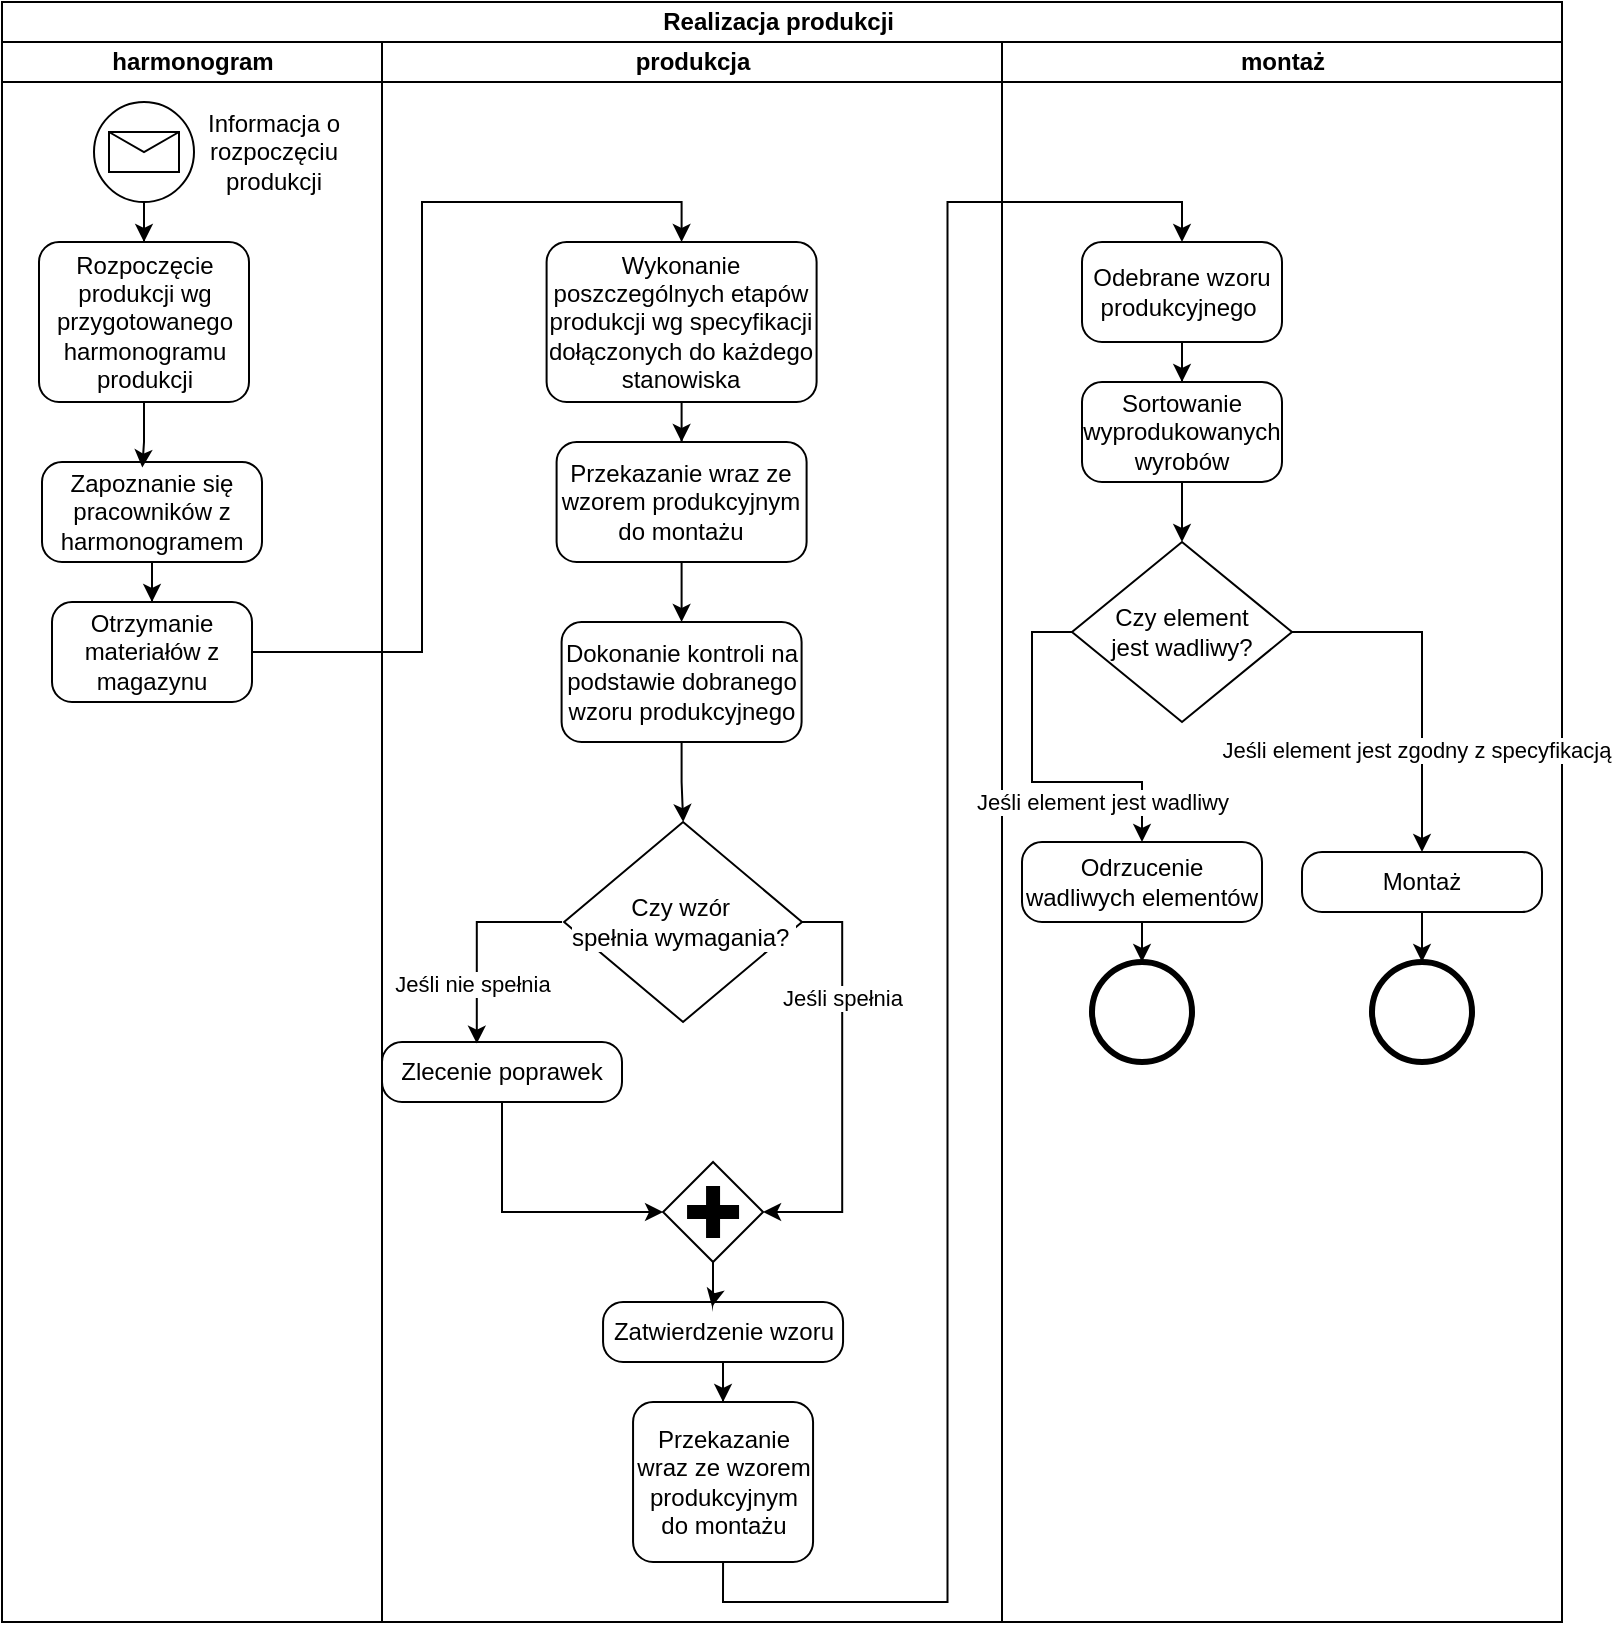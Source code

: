 <mxfile version="24.2.1" type="device">
  <diagram name="Strona-1" id="umhsl9T25zVRBC1JTRdh">
    <mxGraphModel dx="2232" dy="1144" grid="1" gridSize="10" guides="1" tooltips="1" connect="1" arrows="1" fold="1" page="1" pageScale="1" pageWidth="827" pageHeight="1169" math="0" shadow="0">
      <root>
        <mxCell id="0" />
        <mxCell id="1" parent="0" />
        <mxCell id="uruiMZscjxdL2ky3qDqT-1" value="Realizacja produkcji&amp;nbsp;" style="swimlane;html=1;childLayout=stackLayout;resizeParent=1;resizeParentMax=0;startSize=20;whiteSpace=wrap;" vertex="1" parent="1">
          <mxGeometry x="220" y="50" width="780" height="810" as="geometry" />
        </mxCell>
        <mxCell id="uruiMZscjxdL2ky3qDqT-2" value="harmonogram" style="swimlane;html=1;startSize=20;" vertex="1" parent="uruiMZscjxdL2ky3qDqT-1">
          <mxGeometry y="20" width="190" height="790" as="geometry" />
        </mxCell>
        <mxCell id="uruiMZscjxdL2ky3qDqT-5" value="" style="points=[[0.145,0.145,0],[0.5,0,0],[0.855,0.145,0],[1,0.5,0],[0.855,0.855,0],[0.5,1,0],[0.145,0.855,0],[0,0.5,0]];shape=mxgraph.bpmn.event;html=1;verticalLabelPosition=bottom;labelBackgroundColor=#ffffff;verticalAlign=top;align=center;perimeter=ellipsePerimeter;outlineConnect=0;aspect=fixed;outline=standard;symbol=message;" vertex="1" parent="uruiMZscjxdL2ky3qDqT-2">
          <mxGeometry x="46" y="30" width="50" height="50" as="geometry" />
        </mxCell>
        <mxCell id="uruiMZscjxdL2ky3qDqT-6" value="Informacja o rozpoczęciu produkcji" style="text;html=1;strokeColor=none;fillColor=none;align=center;verticalAlign=middle;whiteSpace=wrap;rounded=0;" vertex="1" parent="uruiMZscjxdL2ky3qDqT-2">
          <mxGeometry x="96" y="40" width="80" height="30" as="geometry" />
        </mxCell>
        <mxCell id="uruiMZscjxdL2ky3qDqT-7" value="Rozpoczęcie produkcji wg przygotowanego harmonogramu produkcji" style="points=[[0.25,0,0],[0.5,0,0],[0.75,0,0],[1,0.25,0],[1,0.5,0],[1,0.75,0],[0.75,1,0],[0.5,1,0],[0.25,1,0],[0,0.75,0],[0,0.5,0],[0,0.25,0]];shape=mxgraph.bpmn.task;whiteSpace=wrap;rectStyle=rounded;size=10;html=1;container=1;expand=0;collapsible=0;taskMarker=abstract;" vertex="1" parent="uruiMZscjxdL2ky3qDqT-2">
          <mxGeometry x="18.5" y="100" width="105" height="80" as="geometry" />
        </mxCell>
        <mxCell id="uruiMZscjxdL2ky3qDqT-8" style="edgeStyle=orthogonalEdgeStyle;rounded=0;orthogonalLoop=1;jettySize=auto;html=1;entryX=0.5;entryY=0;entryDx=0;entryDy=0;entryPerimeter=0;" edge="1" parent="uruiMZscjxdL2ky3qDqT-2" source="uruiMZscjxdL2ky3qDqT-5" target="uruiMZscjxdL2ky3qDqT-7">
          <mxGeometry relative="1" as="geometry" />
        </mxCell>
        <mxCell id="uruiMZscjxdL2ky3qDqT-10" value="Zapoznanie się pracowników z harmonogramem" style="points=[[0.25,0,0],[0.5,0,0],[0.75,0,0],[1,0.25,0],[1,0.5,0],[1,0.75,0],[0.75,1,0],[0.5,1,0],[0.25,1,0],[0,0.75,0],[0,0.5,0],[0,0.25,0]];shape=mxgraph.bpmn.task;whiteSpace=wrap;rectStyle=rounded;size=10;html=1;container=1;expand=0;collapsible=0;taskMarker=abstract;" vertex="1" parent="uruiMZscjxdL2ky3qDqT-2">
          <mxGeometry x="20" y="210" width="110" height="50" as="geometry" />
        </mxCell>
        <mxCell id="uruiMZscjxdL2ky3qDqT-11" style="edgeStyle=orthogonalEdgeStyle;rounded=0;orthogonalLoop=1;jettySize=auto;html=1;entryX=0.456;entryY=0.056;entryDx=0;entryDy=0;entryPerimeter=0;" edge="1" parent="uruiMZscjxdL2ky3qDqT-2" source="uruiMZscjxdL2ky3qDqT-7" target="uruiMZscjxdL2ky3qDqT-10">
          <mxGeometry relative="1" as="geometry" />
        </mxCell>
        <mxCell id="uruiMZscjxdL2ky3qDqT-12" value="Otrzymanie materiałów z magazynu" style="points=[[0.25,0,0],[0.5,0,0],[0.75,0,0],[1,0.25,0],[1,0.5,0],[1,0.75,0],[0.75,1,0],[0.5,1,0],[0.25,1,0],[0,0.75,0],[0,0.5,0],[0,0.25,0]];shape=mxgraph.bpmn.task;whiteSpace=wrap;rectStyle=rounded;size=10;html=1;container=1;expand=0;collapsible=0;taskMarker=abstract;" vertex="1" parent="uruiMZscjxdL2ky3qDqT-2">
          <mxGeometry x="25" y="280" width="100" height="50" as="geometry" />
        </mxCell>
        <mxCell id="uruiMZscjxdL2ky3qDqT-13" style="edgeStyle=orthogonalEdgeStyle;rounded=0;orthogonalLoop=1;jettySize=auto;html=1;entryX=0.5;entryY=0;entryDx=0;entryDy=0;entryPerimeter=0;" edge="1" parent="uruiMZscjxdL2ky3qDqT-2" source="uruiMZscjxdL2ky3qDqT-10" target="uruiMZscjxdL2ky3qDqT-12">
          <mxGeometry relative="1" as="geometry" />
        </mxCell>
        <mxCell id="uruiMZscjxdL2ky3qDqT-3" value="produkcja" style="swimlane;html=1;startSize=20;" vertex="1" parent="uruiMZscjxdL2ky3qDqT-1">
          <mxGeometry x="190" y="20" width="310" height="790" as="geometry" />
        </mxCell>
        <mxCell id="uruiMZscjxdL2ky3qDqT-18" style="edgeStyle=orthogonalEdgeStyle;rounded=0;orthogonalLoop=1;jettySize=auto;html=1;" edge="1" parent="uruiMZscjxdL2ky3qDqT-3" source="uruiMZscjxdL2ky3qDqT-14" target="uruiMZscjxdL2ky3qDqT-16">
          <mxGeometry relative="1" as="geometry" />
        </mxCell>
        <mxCell id="uruiMZscjxdL2ky3qDqT-14" value="Wykonanie poszczególnych etapów produkcji wg specyfikacji dołączonych do każdego stanowiska" style="points=[[0.25,0,0],[0.5,0,0],[0.75,0,0],[1,0.25,0],[1,0.5,0],[1,0.75,0],[0.75,1,0],[0.5,1,0],[0.25,1,0],[0,0.75,0],[0,0.5,0],[0,0.25,0]];shape=mxgraph.bpmn.task;whiteSpace=wrap;rectStyle=rounded;size=10;html=1;container=1;expand=0;collapsible=0;taskMarker=abstract;" vertex="1" parent="uruiMZscjxdL2ky3qDqT-3">
          <mxGeometry x="82.3" y="100" width="135" height="80" as="geometry" />
        </mxCell>
        <mxCell id="uruiMZscjxdL2ky3qDqT-20" style="edgeStyle=orthogonalEdgeStyle;rounded=0;orthogonalLoop=1;jettySize=auto;html=1;entryX=0.5;entryY=0;entryDx=0;entryDy=0;entryPerimeter=0;" edge="1" parent="uruiMZscjxdL2ky3qDqT-3" source="uruiMZscjxdL2ky3qDqT-16" target="uruiMZscjxdL2ky3qDqT-23">
          <mxGeometry relative="1" as="geometry">
            <mxPoint x="149.8" y="280" as="targetPoint" />
          </mxGeometry>
        </mxCell>
        <mxCell id="uruiMZscjxdL2ky3qDqT-16" value="Przekazanie wraz ze wzorem produkcyjnym do montażu" style="points=[[0.25,0,0],[0.5,0,0],[0.75,0,0],[1,0.25,0],[1,0.5,0],[1,0.75,0],[0.75,1,0],[0.5,1,0],[0.25,1,0],[0,0.75,0],[0,0.5,0],[0,0.25,0]];shape=mxgraph.bpmn.task;whiteSpace=wrap;rectStyle=rounded;size=10;html=1;container=1;expand=0;collapsible=0;taskMarker=abstract;" vertex="1" parent="uruiMZscjxdL2ky3qDqT-3">
          <mxGeometry x="87.3" y="200" width="125" height="60" as="geometry" />
        </mxCell>
        <mxCell id="uruiMZscjxdL2ky3qDqT-26" style="edgeStyle=orthogonalEdgeStyle;rounded=0;orthogonalLoop=1;jettySize=auto;html=1;" edge="1" parent="uruiMZscjxdL2ky3qDqT-3" source="uruiMZscjxdL2ky3qDqT-23" target="uruiMZscjxdL2ky3qDqT-25">
          <mxGeometry relative="1" as="geometry" />
        </mxCell>
        <mxCell id="uruiMZscjxdL2ky3qDqT-23" value="Dokonanie kontroli na podstawie dobranego wzoru produkcyjnego" style="points=[[0.25,0,0],[0.5,0,0],[0.75,0,0],[1,0.25,0],[1,0.5,0],[1,0.75,0],[0.75,1,0],[0.5,1,0],[0.25,1,0],[0,0.75,0],[0,0.5,0],[0,0.25,0]];shape=mxgraph.bpmn.task;whiteSpace=wrap;rectStyle=rounded;size=10;html=1;container=1;expand=0;collapsible=0;taskMarker=abstract;" vertex="1" parent="uruiMZscjxdL2ky3qDqT-3">
          <mxGeometry x="89.8" y="290" width="120" height="60" as="geometry" />
        </mxCell>
        <mxCell id="uruiMZscjxdL2ky3qDqT-25" value="" style="points=[[0.25,0.25,0],[0.5,0,0],[0.75,0.25,0],[1,0.5,0],[0.75,0.75,0],[0.5,1,0],[0.25,0.75,0],[0,0.5,0]];shape=mxgraph.bpmn.gateway2;html=1;verticalLabelPosition=bottom;labelBackgroundColor=#ffffff;verticalAlign=top;align=center;perimeter=rhombusPerimeter;outlineConnect=0;outline=none;symbol=none;" vertex="1" parent="uruiMZscjxdL2ky3qDqT-3">
          <mxGeometry x="91.05" y="390" width="118.95" height="100" as="geometry" />
        </mxCell>
        <mxCell id="uruiMZscjxdL2ky3qDqT-27" value="Zlecenie poprawek" style="points=[[0.25,0,0],[0.5,0,0],[0.75,0,0],[1,0.25,0],[1,0.5,0],[1,0.75,0],[0.75,1,0],[0.5,1,0],[0.25,1,0],[0,0.75,0],[0,0.5,0],[0,0.25,0]];shape=mxgraph.bpmn.task;whiteSpace=wrap;rectStyle=rounded;size=10;html=1;container=1;expand=0;collapsible=0;taskMarker=abstract;" vertex="1" parent="uruiMZscjxdL2ky3qDqT-3">
          <mxGeometry y="500" width="120" height="30" as="geometry" />
        </mxCell>
        <mxCell id="uruiMZscjxdL2ky3qDqT-28" style="edgeStyle=orthogonalEdgeStyle;rounded=0;orthogonalLoop=1;jettySize=auto;html=1;entryX=0.395;entryY=0.027;entryDx=0;entryDy=0;entryPerimeter=0;" edge="1" parent="uruiMZscjxdL2ky3qDqT-3" target="uruiMZscjxdL2ky3qDqT-27">
          <mxGeometry relative="1" as="geometry">
            <mxPoint x="90" y="440" as="sourcePoint" />
            <mxPoint x="40" y="490" as="targetPoint" />
            <Array as="points">
              <mxPoint x="47" y="440" />
            </Array>
          </mxGeometry>
        </mxCell>
        <mxCell id="uruiMZscjxdL2ky3qDqT-29" value="Jeśli nie spełnia" style="edgeLabel;html=1;align=center;verticalAlign=middle;resizable=0;points=[];" vertex="1" connectable="0" parent="uruiMZscjxdL2ky3qDqT-28">
          <mxGeometry x="0.006" y="-3" relative="1" as="geometry">
            <mxPoint y="21" as="offset" />
          </mxGeometry>
        </mxCell>
        <mxCell id="uruiMZscjxdL2ky3qDqT-30" value="&lt;span style=&quot;text-wrap: nowrap; background-color: rgb(255, 255, 255);&quot;&gt;Czy wzór&amp;nbsp;&lt;/span&gt;&lt;div&gt;&lt;span style=&quot;text-wrap: nowrap; background-color: rgb(255, 255, 255);&quot;&gt;spełnia wymagania?&amp;nbsp;&lt;/span&gt;&lt;/div&gt;" style="text;html=1;strokeColor=none;fillColor=none;align=center;verticalAlign=middle;whiteSpace=wrap;rounded=0;" vertex="1" parent="uruiMZscjxdL2ky3qDqT-3">
          <mxGeometry x="110.53" y="425" width="80" height="30" as="geometry" />
        </mxCell>
        <mxCell id="uruiMZscjxdL2ky3qDqT-31" value="" style="points=[[0.25,0.25,0],[0.5,0,0],[0.75,0.25,0],[1,0.5,0],[0.75,0.75,0],[0.5,1,0],[0.25,0.75,0],[0,0.5,0]];shape=mxgraph.bpmn.gateway2;html=1;verticalLabelPosition=bottom;labelBackgroundColor=#ffffff;verticalAlign=top;align=center;perimeter=rhombusPerimeter;outlineConnect=0;outline=none;symbol=none;gwType=parallel;" vertex="1" parent="uruiMZscjxdL2ky3qDqT-3">
          <mxGeometry x="140.53" y="560" width="50" height="50" as="geometry" />
        </mxCell>
        <mxCell id="uruiMZscjxdL2ky3qDqT-32" style="edgeStyle=orthogonalEdgeStyle;rounded=0;orthogonalLoop=1;jettySize=auto;html=1;entryX=1;entryY=0.5;entryDx=0;entryDy=0;entryPerimeter=0;exitX=1;exitY=0.5;exitDx=0;exitDy=0;exitPerimeter=0;" edge="1" parent="uruiMZscjxdL2ky3qDqT-3" source="uruiMZscjxdL2ky3qDqT-25" target="uruiMZscjxdL2ky3qDqT-31">
          <mxGeometry relative="1" as="geometry" />
        </mxCell>
        <mxCell id="uruiMZscjxdL2ky3qDqT-33" value="Jeśli spełnia" style="edgeLabel;html=1;align=center;verticalAlign=middle;resizable=0;points=[];" vertex="1" connectable="0" parent="uruiMZscjxdL2ky3qDqT-32">
          <mxGeometry x="-0.436" relative="1" as="geometry">
            <mxPoint as="offset" />
          </mxGeometry>
        </mxCell>
        <mxCell id="uruiMZscjxdL2ky3qDqT-34" style="edgeStyle=orthogonalEdgeStyle;rounded=0;orthogonalLoop=1;jettySize=auto;html=1;entryX=0;entryY=0.5;entryDx=0;entryDy=0;entryPerimeter=0;exitX=0.5;exitY=1;exitDx=0;exitDy=0;exitPerimeter=0;" edge="1" parent="uruiMZscjxdL2ky3qDqT-3" source="uruiMZscjxdL2ky3qDqT-27" target="uruiMZscjxdL2ky3qDqT-31">
          <mxGeometry relative="1" as="geometry" />
        </mxCell>
        <mxCell id="uruiMZscjxdL2ky3qDqT-35" value="Zatwierdzenie wzoru" style="points=[[0.25,0,0],[0.5,0,0],[0.75,0,0],[1,0.25,0],[1,0.5,0],[1,0.75,0],[0.75,1,0],[0.5,1,0],[0.25,1,0],[0,0.75,0],[0,0.5,0],[0,0.25,0]];shape=mxgraph.bpmn.task;whiteSpace=wrap;rectStyle=rounded;size=10;html=1;container=1;expand=0;collapsible=0;taskMarker=abstract;" vertex="1" parent="uruiMZscjxdL2ky3qDqT-3">
          <mxGeometry x="110.53" y="630" width="120" height="30" as="geometry" />
        </mxCell>
        <mxCell id="uruiMZscjxdL2ky3qDqT-36" style="edgeStyle=orthogonalEdgeStyle;rounded=0;orthogonalLoop=1;jettySize=auto;html=1;entryX=0.454;entryY=0.08;entryDx=0;entryDy=0;entryPerimeter=0;" edge="1" parent="uruiMZscjxdL2ky3qDqT-3" source="uruiMZscjxdL2ky3qDqT-31" target="uruiMZscjxdL2ky3qDqT-35">
          <mxGeometry relative="1" as="geometry" />
        </mxCell>
        <mxCell id="uruiMZscjxdL2ky3qDqT-37" value="Przekazanie wraz ze wzorem produkcyjnym do montażu" style="points=[[0.25,0,0],[0.5,0,0],[0.75,0,0],[1,0.25,0],[1,0.5,0],[1,0.75,0],[0.75,1,0],[0.5,1,0],[0.25,1,0],[0,0.75,0],[0,0.5,0],[0,0.25,0]];shape=mxgraph.bpmn.task;whiteSpace=wrap;rectStyle=rounded;size=10;html=1;container=1;expand=0;collapsible=0;taskMarker=abstract;" vertex="1" parent="uruiMZscjxdL2ky3qDqT-3">
          <mxGeometry x="125.53" y="680" width="90" height="80" as="geometry" />
        </mxCell>
        <mxCell id="uruiMZscjxdL2ky3qDqT-38" style="edgeStyle=orthogonalEdgeStyle;rounded=0;orthogonalLoop=1;jettySize=auto;html=1;entryX=0.5;entryY=0;entryDx=0;entryDy=0;entryPerimeter=0;" edge="1" parent="uruiMZscjxdL2ky3qDqT-3" source="uruiMZscjxdL2ky3qDqT-35" target="uruiMZscjxdL2ky3qDqT-37">
          <mxGeometry relative="1" as="geometry" />
        </mxCell>
        <mxCell id="uruiMZscjxdL2ky3qDqT-15" style="edgeStyle=orthogonalEdgeStyle;rounded=0;orthogonalLoop=1;jettySize=auto;html=1;entryX=0.5;entryY=0;entryDx=0;entryDy=0;entryPerimeter=0;" edge="1" parent="uruiMZscjxdL2ky3qDqT-1" source="uruiMZscjxdL2ky3qDqT-12" target="uruiMZscjxdL2ky3qDqT-14">
          <mxGeometry relative="1" as="geometry">
            <Array as="points">
              <mxPoint x="210" y="325" />
              <mxPoint x="210" y="100" />
              <mxPoint x="340" y="100" />
            </Array>
          </mxGeometry>
        </mxCell>
        <mxCell id="uruiMZscjxdL2ky3qDqT-40" style="edgeStyle=orthogonalEdgeStyle;rounded=0;orthogonalLoop=1;jettySize=auto;html=1;entryX=0.5;entryY=0;entryDx=0;entryDy=0;entryPerimeter=0;exitX=0.5;exitY=1;exitDx=0;exitDy=0;exitPerimeter=0;" edge="1" parent="uruiMZscjxdL2ky3qDqT-1" source="uruiMZscjxdL2ky3qDqT-37" target="uruiMZscjxdL2ky3qDqT-39">
          <mxGeometry relative="1" as="geometry" />
        </mxCell>
        <mxCell id="uruiMZscjxdL2ky3qDqT-4" value="montaż" style="swimlane;html=1;startSize=20;" vertex="1" parent="uruiMZscjxdL2ky3qDqT-1">
          <mxGeometry x="500" y="20" width="280" height="790" as="geometry" />
        </mxCell>
        <mxCell id="uruiMZscjxdL2ky3qDqT-42" style="edgeStyle=orthogonalEdgeStyle;rounded=0;orthogonalLoop=1;jettySize=auto;html=1;" edge="1" parent="uruiMZscjxdL2ky3qDqT-4" source="uruiMZscjxdL2ky3qDqT-39" target="uruiMZscjxdL2ky3qDqT-41">
          <mxGeometry relative="1" as="geometry" />
        </mxCell>
        <mxCell id="uruiMZscjxdL2ky3qDqT-39" value="Odebrane wzoru produkcyjnego&amp;nbsp;" style="points=[[0.25,0,0],[0.5,0,0],[0.75,0,0],[1,0.25,0],[1,0.5,0],[1,0.75,0],[0.75,1,0],[0.5,1,0],[0.25,1,0],[0,0.75,0],[0,0.5,0],[0,0.25,0]];shape=mxgraph.bpmn.task;whiteSpace=wrap;rectStyle=rounded;size=10;html=1;container=1;expand=0;collapsible=0;taskMarker=abstract;" vertex="1" parent="uruiMZscjxdL2ky3qDqT-4">
          <mxGeometry x="40" y="100" width="100" height="50" as="geometry" />
        </mxCell>
        <mxCell id="uruiMZscjxdL2ky3qDqT-41" value="Sortowanie wyprodukowanych wyrobów" style="points=[[0.25,0,0],[0.5,0,0],[0.75,0,0],[1,0.25,0],[1,0.5,0],[1,0.75,0],[0.75,1,0],[0.5,1,0],[0.25,1,0],[0,0.75,0],[0,0.5,0],[0,0.25,0]];shape=mxgraph.bpmn.task;whiteSpace=wrap;rectStyle=rounded;size=10;html=1;container=1;expand=0;collapsible=0;taskMarker=abstract;" vertex="1" parent="uruiMZscjxdL2ky3qDqT-4">
          <mxGeometry x="40" y="170" width="100" height="50" as="geometry" />
        </mxCell>
        <mxCell id="uruiMZscjxdL2ky3qDqT-43" value="" style="points=[[0.25,0.25,0],[0.5,0,0],[0.75,0.25,0],[1,0.5,0],[0.75,0.75,0],[0.5,1,0],[0.25,0.75,0],[0,0.5,0]];shape=mxgraph.bpmn.gateway2;html=1;verticalLabelPosition=bottom;labelBackgroundColor=#ffffff;verticalAlign=top;align=center;perimeter=rhombusPerimeter;outlineConnect=0;outline=none;symbol=none;" vertex="1" parent="uruiMZscjxdL2ky3qDqT-4">
          <mxGeometry x="35" y="250" width="110" height="90" as="geometry" />
        </mxCell>
        <mxCell id="uruiMZscjxdL2ky3qDqT-47" style="edgeStyle=orthogonalEdgeStyle;rounded=0;orthogonalLoop=1;jettySize=auto;html=1;exitX=0;exitY=0.5;exitDx=0;exitDy=0;exitPerimeter=0;entryX=0.5;entryY=0;entryDx=0;entryDy=0;entryPerimeter=0;" edge="1" parent="uruiMZscjxdL2ky3qDqT-4" source="uruiMZscjxdL2ky3qDqT-43" target="uruiMZscjxdL2ky3qDqT-48">
          <mxGeometry relative="1" as="geometry">
            <mxPoint x="70.04" y="390" as="targetPoint" />
          </mxGeometry>
        </mxCell>
        <mxCell id="uruiMZscjxdL2ky3qDqT-49" value="Jeśli element jest wadliwy" style="edgeLabel;html=1;align=center;verticalAlign=middle;resizable=0;points=[];" vertex="1" connectable="0" parent="uruiMZscjxdL2ky3qDqT-47">
          <mxGeometry x="-0.354" y="-3" relative="1" as="geometry">
            <mxPoint x="38" y="47" as="offset" />
          </mxGeometry>
        </mxCell>
        <mxCell id="uruiMZscjxdL2ky3qDqT-44" value="Czy element jest wadliwy?" style="text;html=1;align=center;verticalAlign=middle;whiteSpace=wrap;rounded=0;" vertex="1" parent="uruiMZscjxdL2ky3qDqT-4">
          <mxGeometry x="50" y="280" width="80" height="30" as="geometry" />
        </mxCell>
        <mxCell id="uruiMZscjxdL2ky3qDqT-45" style="edgeStyle=orthogonalEdgeStyle;rounded=0;orthogonalLoop=1;jettySize=auto;html=1;entryX=0.5;entryY=0;entryDx=0;entryDy=0;entryPerimeter=0;" edge="1" parent="uruiMZscjxdL2ky3qDqT-4" source="uruiMZscjxdL2ky3qDqT-41" target="uruiMZscjxdL2ky3qDqT-43">
          <mxGeometry relative="1" as="geometry" />
        </mxCell>
        <mxCell id="uruiMZscjxdL2ky3qDqT-52" style="edgeStyle=orthogonalEdgeStyle;rounded=0;orthogonalLoop=1;jettySize=auto;html=1;" edge="1" parent="uruiMZscjxdL2ky3qDqT-4" source="uruiMZscjxdL2ky3qDqT-48" target="uruiMZscjxdL2ky3qDqT-51">
          <mxGeometry relative="1" as="geometry" />
        </mxCell>
        <mxCell id="uruiMZscjxdL2ky3qDqT-48" value="Odrzucenie wadliwych elementów" style="points=[[0.25,0,0],[0.5,0,0],[0.75,0,0],[1,0.25,0],[1,0.5,0],[1,0.75,0],[0.75,1,0],[0.5,1,0],[0.25,1,0],[0,0.75,0],[0,0.5,0],[0,0.25,0]];shape=mxgraph.bpmn.task;whiteSpace=wrap;rectStyle=rounded;size=10;html=1;container=1;expand=0;collapsible=0;taskMarker=abstract;" vertex="1" parent="uruiMZscjxdL2ky3qDqT-4">
          <mxGeometry x="10" y="400" width="120" height="40" as="geometry" />
        </mxCell>
        <mxCell id="uruiMZscjxdL2ky3qDqT-50" value="Montaż" style="points=[[0.25,0,0],[0.5,0,0],[0.75,0,0],[1,0.25,0],[1,0.5,0],[1,0.75,0],[0.75,1,0],[0.5,1,0],[0.25,1,0],[0,0.75,0],[0,0.5,0],[0,0.25,0]];shape=mxgraph.bpmn.task;whiteSpace=wrap;rectStyle=rounded;size=10;html=1;container=1;expand=0;collapsible=0;taskMarker=abstract;" vertex="1" parent="uruiMZscjxdL2ky3qDqT-4">
          <mxGeometry x="150" y="405" width="120" height="30" as="geometry" />
        </mxCell>
        <mxCell id="uruiMZscjxdL2ky3qDqT-51" value="" style="points=[[0.145,0.145,0],[0.5,0,0],[0.855,0.145,0],[1,0.5,0],[0.855,0.855,0],[0.5,1,0],[0.145,0.855,0],[0,0.5,0]];shape=mxgraph.bpmn.event;html=1;verticalLabelPosition=bottom;labelBackgroundColor=#ffffff;verticalAlign=top;align=center;perimeter=ellipsePerimeter;outlineConnect=0;aspect=fixed;outline=end;symbol=terminate2;" vertex="1" parent="uruiMZscjxdL2ky3qDqT-4">
          <mxGeometry x="45" y="460" width="50" height="50" as="geometry" />
        </mxCell>
        <mxCell id="uruiMZscjxdL2ky3qDqT-53" style="edgeStyle=orthogonalEdgeStyle;rounded=0;orthogonalLoop=1;jettySize=auto;html=1;entryX=0.5;entryY=0;entryDx=0;entryDy=0;entryPerimeter=0;" edge="1" parent="uruiMZscjxdL2ky3qDqT-4" source="uruiMZscjxdL2ky3qDqT-43" target="uruiMZscjxdL2ky3qDqT-50">
          <mxGeometry relative="1" as="geometry" />
        </mxCell>
        <mxCell id="uruiMZscjxdL2ky3qDqT-54" value="Jeśli element jest zgodny z specyfikacją" style="edgeLabel;html=1;align=center;verticalAlign=middle;resizable=0;points=[];" vertex="1" connectable="0" parent="uruiMZscjxdL2ky3qDqT-53">
          <mxGeometry x="0.413" y="-3" relative="1" as="geometry">
            <mxPoint as="offset" />
          </mxGeometry>
        </mxCell>
        <mxCell id="uruiMZscjxdL2ky3qDqT-55" value="" style="points=[[0.145,0.145,0],[0.5,0,0],[0.855,0.145,0],[1,0.5,0],[0.855,0.855,0],[0.5,1,0],[0.145,0.855,0],[0,0.5,0]];shape=mxgraph.bpmn.event;html=1;verticalLabelPosition=bottom;labelBackgroundColor=#ffffff;verticalAlign=top;align=center;perimeter=ellipsePerimeter;outlineConnect=0;aspect=fixed;outline=end;symbol=terminate2;" vertex="1" parent="uruiMZscjxdL2ky3qDqT-4">
          <mxGeometry x="185" y="460" width="50" height="50" as="geometry" />
        </mxCell>
        <mxCell id="uruiMZscjxdL2ky3qDqT-56" style="edgeStyle=orthogonalEdgeStyle;rounded=0;orthogonalLoop=1;jettySize=auto;html=1;entryX=0.5;entryY=0;entryDx=0;entryDy=0;entryPerimeter=0;" edge="1" parent="uruiMZscjxdL2ky3qDqT-4" source="uruiMZscjxdL2ky3qDqT-50" target="uruiMZscjxdL2ky3qDqT-55">
          <mxGeometry relative="1" as="geometry" />
        </mxCell>
      </root>
    </mxGraphModel>
  </diagram>
</mxfile>
